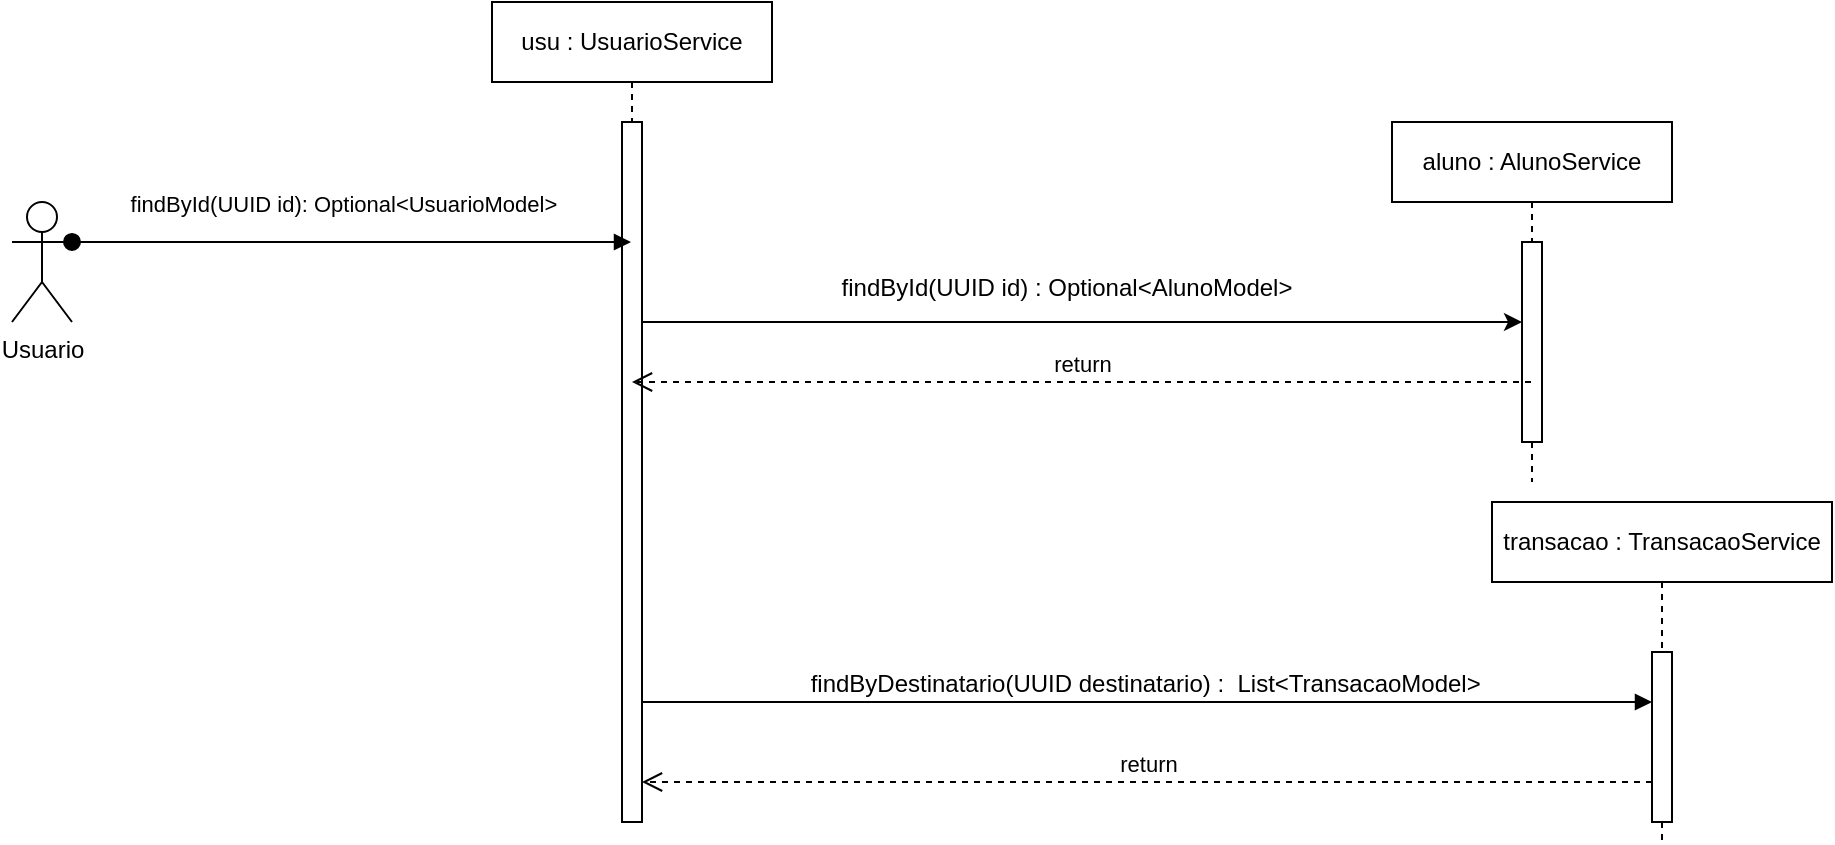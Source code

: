 <mxfile version="21.2.9">
  <diagram name="Page-1" id="2YBvvXClWsGukQMizWep">
    <mxGraphModel dx="2284" dy="806" grid="1" gridSize="10" guides="1" tooltips="1" connect="1" arrows="1" fold="1" page="1" pageScale="1" pageWidth="850" pageHeight="1100" math="0" shadow="0">
      <root>
        <mxCell id="0" />
        <mxCell id="1" parent="0" />
        <mxCell id="aM9ryv3xv72pqoxQDRHE-5" value="transacao : TransacaoService" style="shape=umlLifeline;perimeter=lifelinePerimeter;whiteSpace=wrap;html=1;container=0;dropTarget=0;collapsible=0;recursiveResize=0;outlineConnect=0;portConstraint=eastwest;newEdgeStyle={&quot;edgeStyle&quot;:&quot;elbowEdgeStyle&quot;,&quot;elbow&quot;:&quot;vertical&quot;,&quot;curved&quot;:0,&quot;rounded&quot;:0};" parent="1" vertex="1">
          <mxGeometry x="630" y="330" width="170" height="170" as="geometry" />
        </mxCell>
        <mxCell id="aM9ryv3xv72pqoxQDRHE-6" value="" style="html=1;points=[];perimeter=orthogonalPerimeter;outlineConnect=0;targetShapes=umlLifeline;portConstraint=eastwest;newEdgeStyle={&quot;edgeStyle&quot;:&quot;elbowEdgeStyle&quot;,&quot;elbow&quot;:&quot;vertical&quot;,&quot;curved&quot;:0,&quot;rounded&quot;:0};" parent="aM9ryv3xv72pqoxQDRHE-5" vertex="1">
          <mxGeometry x="80" y="75" width="10" height="85" as="geometry" />
        </mxCell>
        <mxCell id="aM9ryv3xv72pqoxQDRHE-7" value="&lt;font style=&quot;font-size: 12px;&quot;&gt;findByDestinatario(UUID destinatario) :&amp;nbsp; List&amp;lt;TransacaoModel&amp;gt;&amp;nbsp;&lt;/font&gt;" style="html=1;verticalAlign=bottom;endArrow=block;edgeStyle=elbowEdgeStyle;elbow=vertical;curved=0;rounded=0;" parent="1" source="Q1VgEeJRlTlvnJsxtet2-6" target="aM9ryv3xv72pqoxQDRHE-6" edge="1">
          <mxGeometry relative="1" as="geometry">
            <mxPoint x="180" y="430" as="sourcePoint" />
            <Array as="points">
              <mxPoint x="305" y="430" />
              <mxPoint x="305" y="260" />
              <mxPoint x="755" y="230" />
            </Array>
          </mxGeometry>
        </mxCell>
        <mxCell id="aM9ryv3xv72pqoxQDRHE-8" value="return" style="html=1;verticalAlign=bottom;endArrow=open;dashed=1;endSize=8;edgeStyle=elbowEdgeStyle;elbow=vertical;curved=0;rounded=0;" parent="1" source="aM9ryv3xv72pqoxQDRHE-6" target="Q1VgEeJRlTlvnJsxtet2-6" edge="1">
          <mxGeometry relative="1" as="geometry">
            <mxPoint x="180" y="470" as="targetPoint" />
            <Array as="points">
              <mxPoint x="325" y="470" />
              <mxPoint x="325" y="490" />
              <mxPoint x="255" y="300" />
              <mxPoint x="755" y="270" />
              <mxPoint x="635" y="270" />
            </Array>
          </mxGeometry>
        </mxCell>
        <mxCell id="Uk5BdP9TBarbO92YxZMm-1" value="Usuario" style="shape=umlActor;verticalLabelPosition=bottom;verticalAlign=top;html=1;outlineConnect=0;" parent="1" vertex="1">
          <mxGeometry x="-110" y="180" width="30" height="60" as="geometry" />
        </mxCell>
        <mxCell id="Q1VgEeJRlTlvnJsxtet2-5" value="usu : UsuarioService" style="shape=umlLifeline;perimeter=lifelinePerimeter;whiteSpace=wrap;html=1;container=0;dropTarget=0;collapsible=0;recursiveResize=0;outlineConnect=0;portConstraint=eastwest;newEdgeStyle={&quot;edgeStyle&quot;:&quot;elbowEdgeStyle&quot;,&quot;elbow&quot;:&quot;vertical&quot;,&quot;curved&quot;:0,&quot;rounded&quot;:0};" parent="1" vertex="1">
          <mxGeometry x="130" y="80" width="140" height="410" as="geometry" />
        </mxCell>
        <mxCell id="Q1VgEeJRlTlvnJsxtet2-6" value="" style="html=1;points=[];perimeter=orthogonalPerimeter;outlineConnect=0;targetShapes=umlLifeline;portConstraint=eastwest;newEdgeStyle={&quot;edgeStyle&quot;:&quot;elbowEdgeStyle&quot;,&quot;elbow&quot;:&quot;vertical&quot;,&quot;curved&quot;:0,&quot;rounded&quot;:0};" parent="Q1VgEeJRlTlvnJsxtet2-5" vertex="1">
          <mxGeometry x="65" y="60" width="10" height="350" as="geometry" />
        </mxCell>
        <mxCell id="Q1VgEeJRlTlvnJsxtet2-9" value="findById(UUID id):&amp;nbsp;Optional&amp;lt;UsuarioModel&amp;gt;&amp;nbsp;" style="html=1;verticalAlign=bottom;startArrow=oval;endArrow=block;startSize=8;edgeStyle=elbowEdgeStyle;elbow=vertical;curved=0;rounded=0;exitX=1;exitY=0.333;exitDx=0;exitDy=0;exitPerimeter=0;" parent="1" source="Uk5BdP9TBarbO92YxZMm-1" target="Q1VgEeJRlTlvnJsxtet2-5" edge="1">
          <mxGeometry x="-0.018" y="10" relative="1" as="geometry">
            <mxPoint x="-10" y="370" as="sourcePoint" />
            <mxPoint x="380" y="370" as="targetPoint" />
            <Array as="points">
              <mxPoint x="30" y="200" />
              <mxPoint x="-20" y="220" />
            </Array>
            <mxPoint as="offset" />
          </mxGeometry>
        </mxCell>
        <mxCell id="Q1VgEeJRlTlvnJsxtet2-11" value="aluno : AlunoService" style="shape=umlLifeline;perimeter=lifelinePerimeter;whiteSpace=wrap;html=1;container=0;dropTarget=0;collapsible=0;recursiveResize=0;outlineConnect=0;portConstraint=eastwest;newEdgeStyle={&quot;edgeStyle&quot;:&quot;elbowEdgeStyle&quot;,&quot;elbow&quot;:&quot;vertical&quot;,&quot;curved&quot;:0,&quot;rounded&quot;:0};" parent="1" vertex="1">
          <mxGeometry x="580" y="140" width="140" height="180" as="geometry" />
        </mxCell>
        <mxCell id="Q1VgEeJRlTlvnJsxtet2-12" value="" style="html=1;points=[];perimeter=orthogonalPerimeter;outlineConnect=0;targetShapes=umlLifeline;portConstraint=eastwest;newEdgeStyle={&quot;edgeStyle&quot;:&quot;elbowEdgeStyle&quot;,&quot;elbow&quot;:&quot;vertical&quot;,&quot;curved&quot;:0,&quot;rounded&quot;:0};" parent="Q1VgEeJRlTlvnJsxtet2-11" vertex="1">
          <mxGeometry x="65" y="60" width="10" height="100" as="geometry" />
        </mxCell>
        <mxCell id="Q1VgEeJRlTlvnJsxtet2-14" value="return" style="html=1;verticalAlign=bottom;endArrow=open;dashed=1;endSize=8;edgeStyle=elbowEdgeStyle;elbow=vertical;curved=0;rounded=0;" parent="1" source="Q1VgEeJRlTlvnJsxtet2-11" target="Q1VgEeJRlTlvnJsxtet2-5" edge="1">
          <mxGeometry relative="1" as="geometry">
            <mxPoint x="290" y="400" as="targetPoint" />
            <Array as="points">
              <mxPoint x="500" y="270" />
              <mxPoint x="580" y="280" />
              <mxPoint x="385" y="400" />
              <mxPoint x="640" y="370" />
              <mxPoint x="520" y="370" />
            </Array>
            <mxPoint x="675" y="400" as="sourcePoint" />
          </mxGeometry>
        </mxCell>
        <mxCell id="qbFyAVvryj1fhBe-dgYW-2" value="" style="endArrow=classic;html=1;rounded=0;" edge="1" parent="1">
          <mxGeometry width="50" height="50" relative="1" as="geometry">
            <mxPoint x="205" y="240" as="sourcePoint" />
            <mxPoint x="645" y="240" as="targetPoint" />
            <Array as="points">
              <mxPoint x="480" y="240" />
            </Array>
          </mxGeometry>
        </mxCell>
        <mxCell id="qbFyAVvryj1fhBe-dgYW-3" value="findById(UUID id) :&amp;nbsp;Optional&amp;lt;AlunoModel&amp;gt;&lt;br&gt;&amp;nbsp;" style="text;html=1;strokeColor=none;fillColor=none;align=center;verticalAlign=middle;whiteSpace=wrap;rounded=0;" vertex="1" parent="1">
          <mxGeometry x="240" y="215" width="355" height="30" as="geometry" />
        </mxCell>
      </root>
    </mxGraphModel>
  </diagram>
</mxfile>
